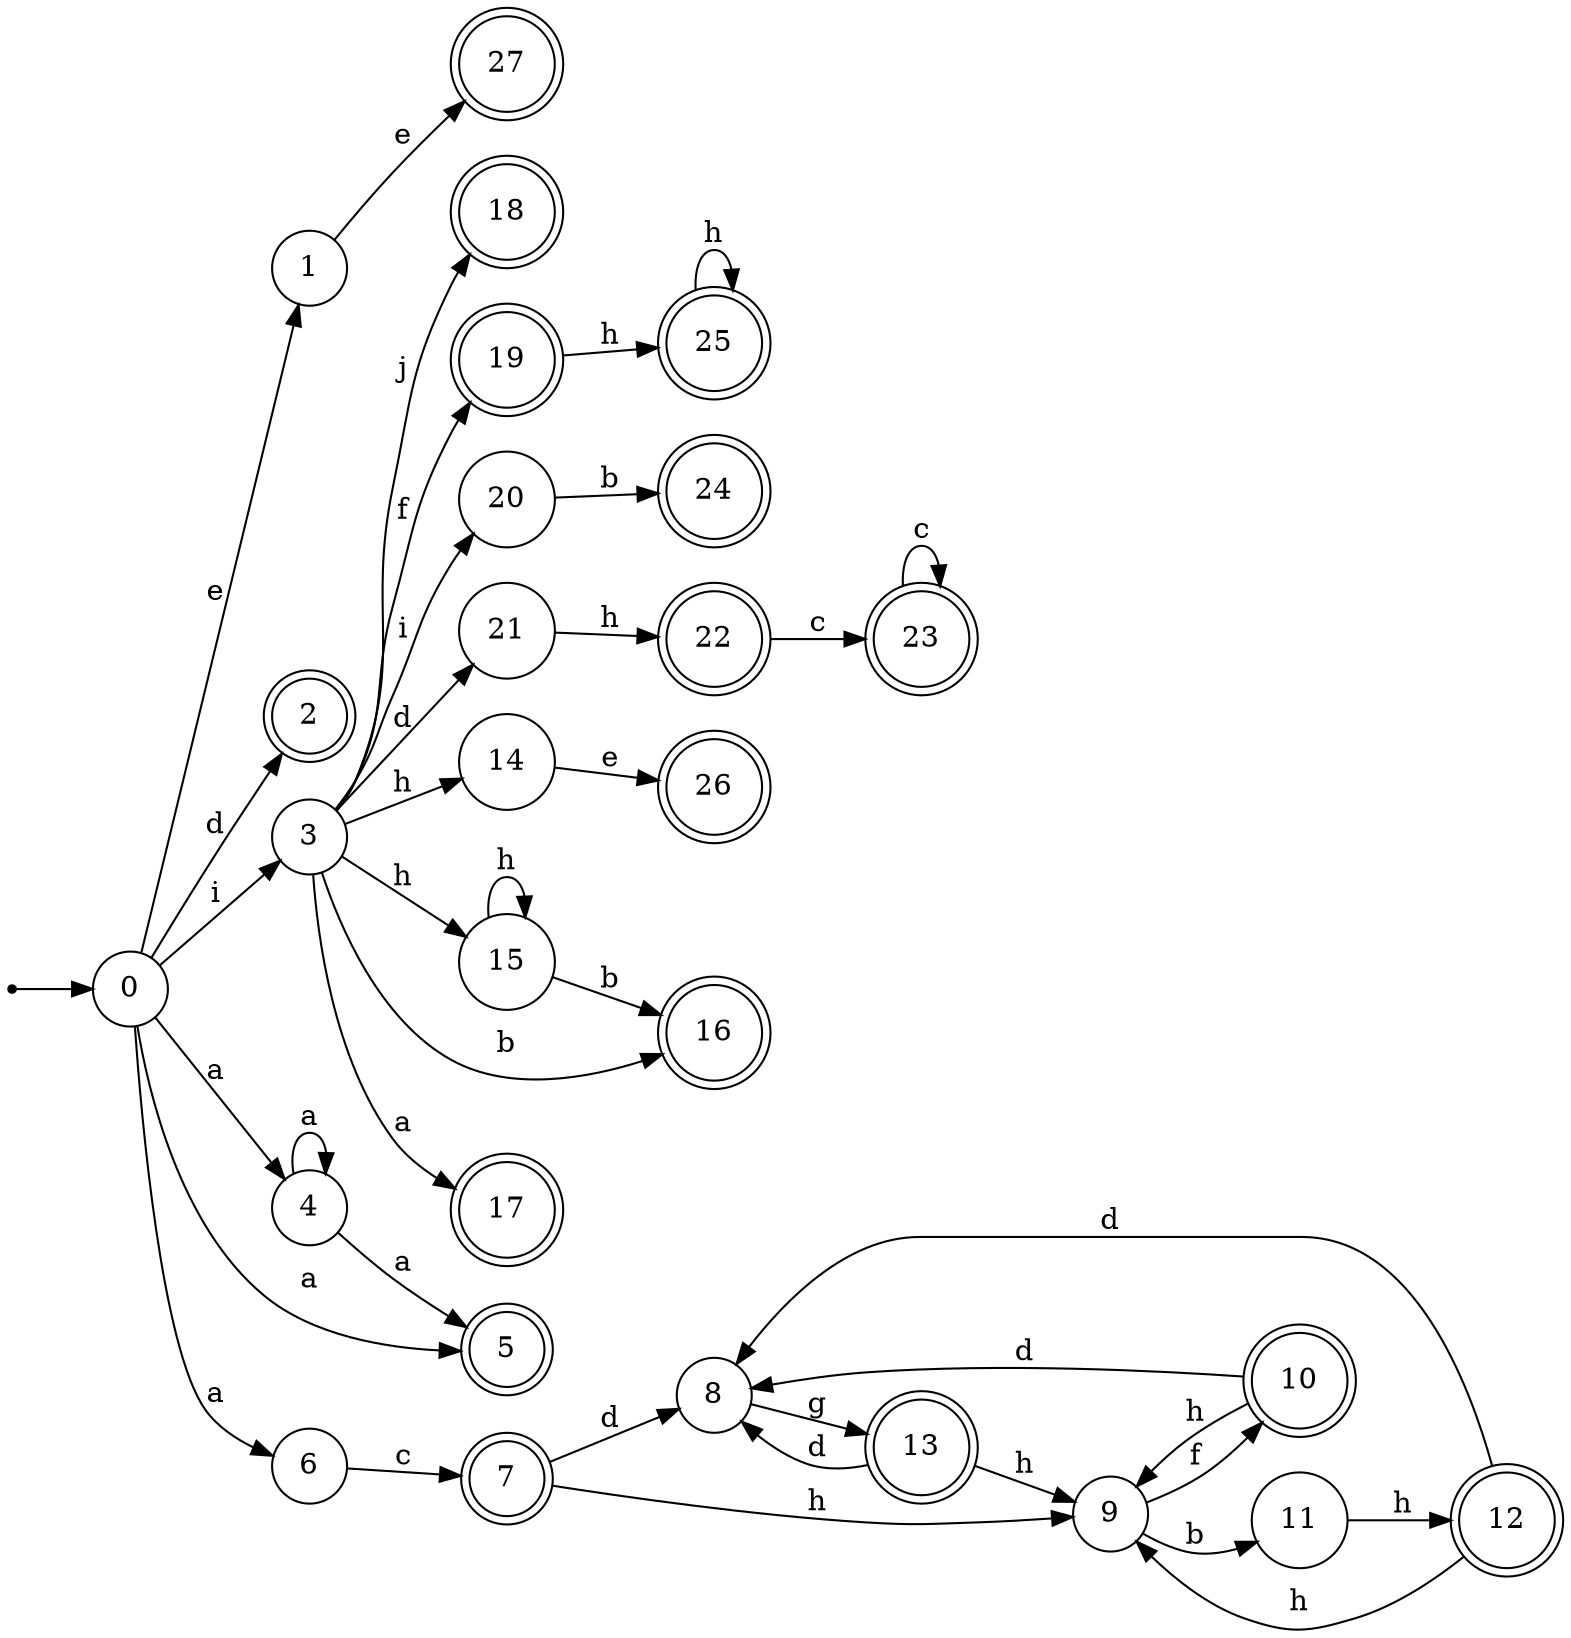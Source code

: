 digraph finite_state_machine {
rankdir=LR;
size="20,20";
node [shape = point]; "dummy0"
node [shape = circle]; "0";
"dummy0" -> "0";
node [shape = circle]; "1";
node [shape = doublecircle]; "2";node [shape = circle]; "3";
node [shape = circle]; "4";
node [shape = doublecircle]; "5";node [shape = circle]; "6";
node [shape = doublecircle]; "7";node [shape = circle]; "8";
node [shape = circle]; "9";
node [shape = doublecircle]; "10";node [shape = circle]; "11";
node [shape = doublecircle]; "12";node [shape = doublecircle]; "13";node [shape = circle]; "14";
node [shape = circle]; "15";
node [shape = doublecircle]; "16";node [shape = doublecircle]; "17";node [shape = doublecircle]; "18";node [shape = doublecircle]; "19";node [shape = circle]; "20";
node [shape = circle]; "21";
node [shape = doublecircle]; "22";node [shape = doublecircle]; "23";node [shape = doublecircle]; "24";node [shape = doublecircle]; "25";node [shape = doublecircle]; "26";node [shape = doublecircle]; "27";"0" -> "1" [label = "e"];
 "0" -> "2" [label = "d"];
 "0" -> "3" [label = "i"];
 "0" -> "4" [label = "a"];
 "0" -> "5" [label = "a"];
 "0" -> "6" [label = "a"];
 "6" -> "7" [label = "c"];
 "7" -> "8" [label = "d"];
 "7" -> "9" [label = "h"];
 "9" -> "10" [label = "f"];
 "9" -> "11" [label = "b"];
 "11" -> "12" [label = "h"];
 "12" -> "9" [label = "h"];
 "12" -> "8" [label = "d"];
 "10" -> "9" [label = "h"];
 "10" -> "8" [label = "d"];
 "8" -> "13" [label = "g"];
 "13" -> "8" [label = "d"];
 "13" -> "9" [label = "h"];
 "4" -> "4" [label = "a"];
 "4" -> "5" [label = "a"];
 "3" -> "14" [label = "h"];
 "3" -> "15" [label = "h"];
 "3" -> "16" [label = "b"];
 "3" -> "17" [label = "a"];
 "3" -> "18" [label = "j"];
 "3" -> "19" [label = "f"];
 "3" -> "20" [label = "i"];
 "3" -> "21" [label = "d"];
 "21" -> "22" [label = "h"];
 "22" -> "23" [label = "c"];
 "23" -> "23" [label = "c"];
 "20" -> "24" [label = "b"];
 "19" -> "25" [label = "h"];
 "25" -> "25" [label = "h"];
 "15" -> "15" [label = "h"];
 "15" -> "16" [label = "b"];
 "14" -> "26" [label = "e"];
 "1" -> "27" [label = "e"];
 }
